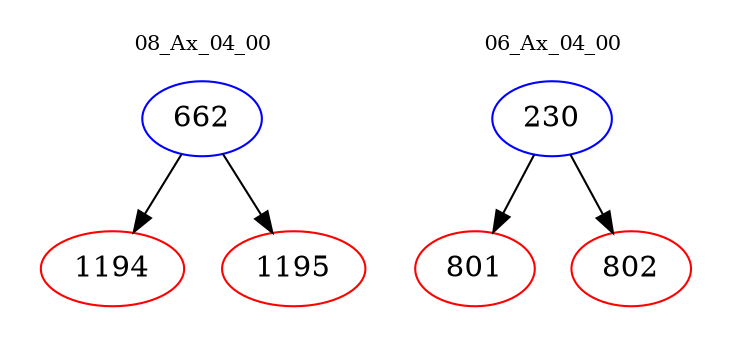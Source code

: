 digraph{
subgraph cluster_0 {
color = white
label = "08_Ax_04_00";
fontsize=10;
T0_662 [label="662", color="blue"]
T0_662 -> T0_1194 [color="black"]
T0_1194 [label="1194", color="red"]
T0_662 -> T0_1195 [color="black"]
T0_1195 [label="1195", color="red"]
}
subgraph cluster_1 {
color = white
label = "06_Ax_04_00";
fontsize=10;
T1_230 [label="230", color="blue"]
T1_230 -> T1_801 [color="black"]
T1_801 [label="801", color="red"]
T1_230 -> T1_802 [color="black"]
T1_802 [label="802", color="red"]
}
}
